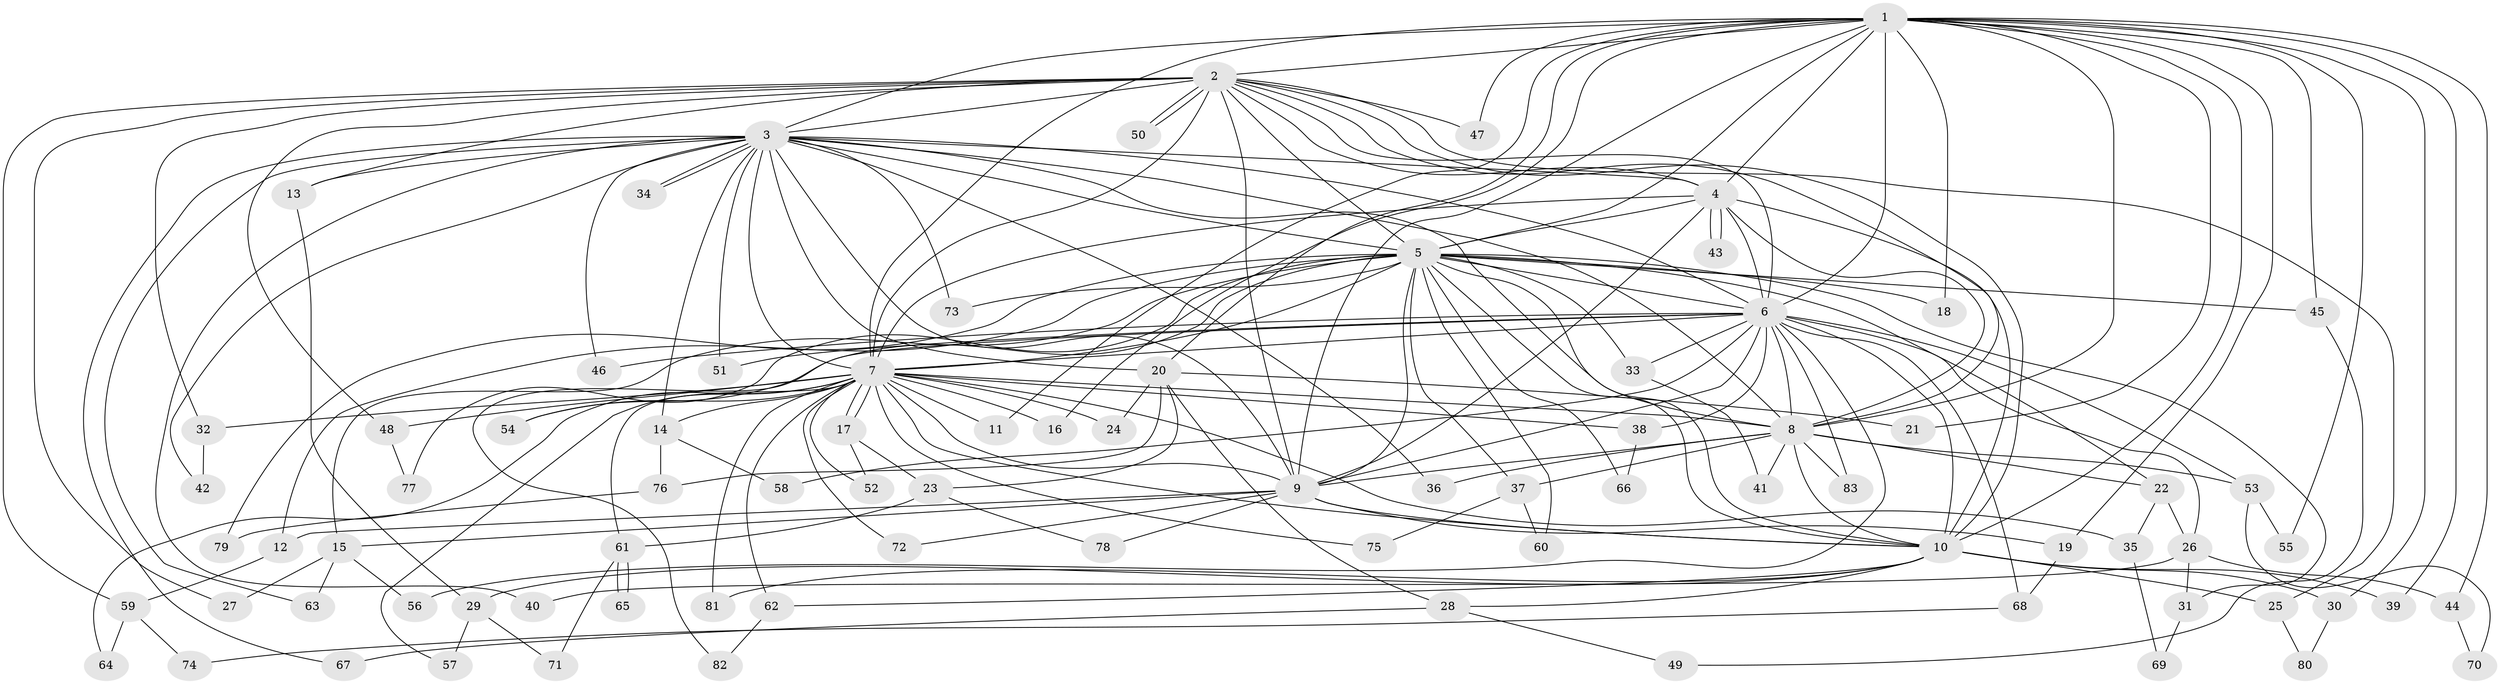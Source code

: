// Generated by graph-tools (version 1.1) at 2025/49/03/09/25 03:49:33]
// undirected, 83 vertices, 191 edges
graph export_dot {
graph [start="1"]
  node [color=gray90,style=filled];
  1;
  2;
  3;
  4;
  5;
  6;
  7;
  8;
  9;
  10;
  11;
  12;
  13;
  14;
  15;
  16;
  17;
  18;
  19;
  20;
  21;
  22;
  23;
  24;
  25;
  26;
  27;
  28;
  29;
  30;
  31;
  32;
  33;
  34;
  35;
  36;
  37;
  38;
  39;
  40;
  41;
  42;
  43;
  44;
  45;
  46;
  47;
  48;
  49;
  50;
  51;
  52;
  53;
  54;
  55;
  56;
  57;
  58;
  59;
  60;
  61;
  62;
  63;
  64;
  65;
  66;
  67;
  68;
  69;
  70;
  71;
  72;
  73;
  74;
  75;
  76;
  77;
  78;
  79;
  80;
  81;
  82;
  83;
  1 -- 2;
  1 -- 3;
  1 -- 4;
  1 -- 5;
  1 -- 6;
  1 -- 7;
  1 -- 8;
  1 -- 9;
  1 -- 10;
  1 -- 11;
  1 -- 16;
  1 -- 18;
  1 -- 19;
  1 -- 20;
  1 -- 21;
  1 -- 30;
  1 -- 39;
  1 -- 44;
  1 -- 45;
  1 -- 47;
  1 -- 55;
  2 -- 3;
  2 -- 4;
  2 -- 5;
  2 -- 6;
  2 -- 7;
  2 -- 8;
  2 -- 9;
  2 -- 10;
  2 -- 13;
  2 -- 25;
  2 -- 27;
  2 -- 32;
  2 -- 47;
  2 -- 48;
  2 -- 50;
  2 -- 50;
  2 -- 59;
  3 -- 4;
  3 -- 5;
  3 -- 6;
  3 -- 7;
  3 -- 8;
  3 -- 9;
  3 -- 10;
  3 -- 13;
  3 -- 14;
  3 -- 20;
  3 -- 34;
  3 -- 34;
  3 -- 36;
  3 -- 40;
  3 -- 42;
  3 -- 46;
  3 -- 51;
  3 -- 63;
  3 -- 67;
  3 -- 73;
  4 -- 5;
  4 -- 6;
  4 -- 7;
  4 -- 8;
  4 -- 9;
  4 -- 10;
  4 -- 43;
  4 -- 43;
  5 -- 6;
  5 -- 7;
  5 -- 8;
  5 -- 9;
  5 -- 10;
  5 -- 12;
  5 -- 15;
  5 -- 18;
  5 -- 22;
  5 -- 31;
  5 -- 33;
  5 -- 37;
  5 -- 45;
  5 -- 54;
  5 -- 60;
  5 -- 66;
  5 -- 73;
  5 -- 77;
  5 -- 79;
  6 -- 7;
  6 -- 8;
  6 -- 9;
  6 -- 10;
  6 -- 26;
  6 -- 33;
  6 -- 38;
  6 -- 46;
  6 -- 51;
  6 -- 53;
  6 -- 56;
  6 -- 58;
  6 -- 68;
  6 -- 82;
  6 -- 83;
  7 -- 8;
  7 -- 9;
  7 -- 10;
  7 -- 11;
  7 -- 14;
  7 -- 16;
  7 -- 17;
  7 -- 17;
  7 -- 24;
  7 -- 32;
  7 -- 35;
  7 -- 38;
  7 -- 48;
  7 -- 52;
  7 -- 54;
  7 -- 57;
  7 -- 61;
  7 -- 62;
  7 -- 64;
  7 -- 72;
  7 -- 75;
  7 -- 81;
  8 -- 9;
  8 -- 10;
  8 -- 22;
  8 -- 36;
  8 -- 37;
  8 -- 41;
  8 -- 53;
  8 -- 83;
  9 -- 10;
  9 -- 12;
  9 -- 15;
  9 -- 19;
  9 -- 72;
  9 -- 78;
  10 -- 25;
  10 -- 28;
  10 -- 29;
  10 -- 30;
  10 -- 39;
  10 -- 62;
  10 -- 81;
  12 -- 59;
  13 -- 29;
  14 -- 58;
  14 -- 76;
  15 -- 27;
  15 -- 56;
  15 -- 63;
  17 -- 23;
  17 -- 52;
  19 -- 68;
  20 -- 21;
  20 -- 23;
  20 -- 24;
  20 -- 28;
  20 -- 76;
  22 -- 26;
  22 -- 35;
  23 -- 61;
  23 -- 78;
  25 -- 80;
  26 -- 31;
  26 -- 40;
  26 -- 44;
  28 -- 49;
  28 -- 67;
  29 -- 57;
  29 -- 71;
  30 -- 80;
  31 -- 69;
  32 -- 42;
  33 -- 41;
  35 -- 69;
  37 -- 60;
  37 -- 75;
  38 -- 66;
  44 -- 70;
  45 -- 49;
  48 -- 77;
  53 -- 55;
  53 -- 70;
  59 -- 64;
  59 -- 74;
  61 -- 65;
  61 -- 65;
  61 -- 71;
  62 -- 82;
  68 -- 74;
  76 -- 79;
}

